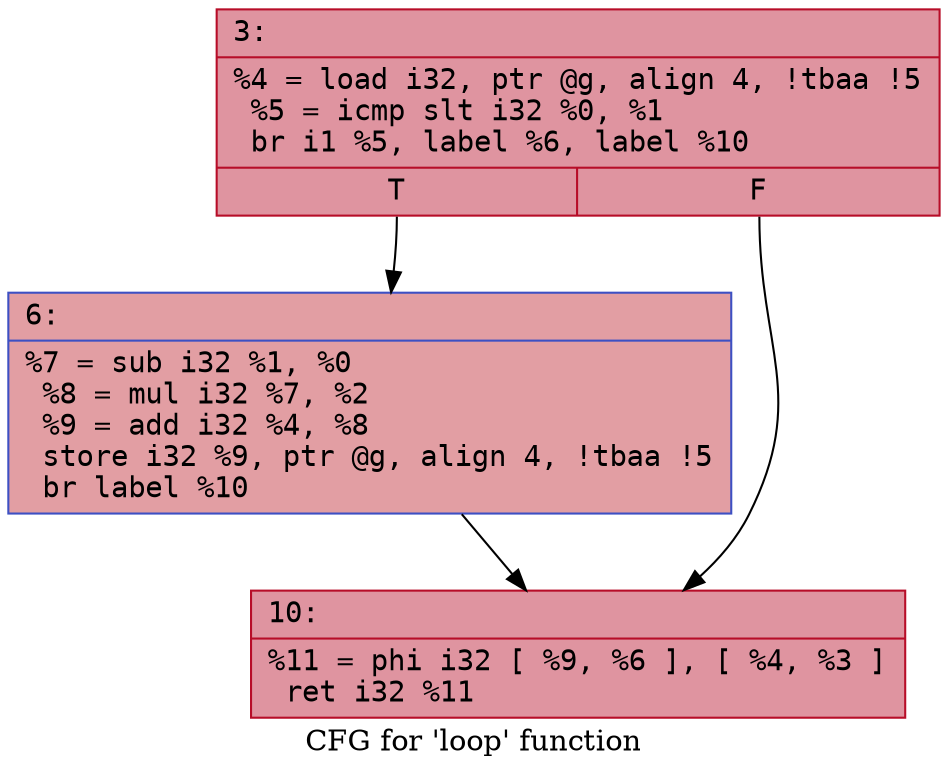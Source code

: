 digraph "CFG for 'loop' function" {
	label="CFG for 'loop' function";

	Node0x55a1781cc120 [shape=record,color="#b70d28ff", style=filled, fillcolor="#b70d2870" fontname="Courier",label="{3:\l|  %4 = load i32, ptr @g, align 4, !tbaa !5\l  %5 = icmp slt i32 %0, %1\l  br i1 %5, label %6, label %10\l|{<s0>T|<s1>F}}"];
	Node0x55a1781cc120:s0 -> Node0x55a1781cc270[tooltip="3 -> 6\nProbability 50.00%" ];
	Node0x55a1781cc120:s1 -> Node0x55a1781cc2c0[tooltip="3 -> 10\nProbability 50.00%" ];
	Node0x55a1781cc270 [shape=record,color="#3d50c3ff", style=filled, fillcolor="#be242e70" fontname="Courier",label="{6:\l|  %7 = sub i32 %1, %0\l  %8 = mul i32 %7, %2\l  %9 = add i32 %4, %8\l  store i32 %9, ptr @g, align 4, !tbaa !5\l  br label %10\l}"];
	Node0x55a1781cc270 -> Node0x55a1781cc2c0[tooltip="6 -> 10\nProbability 100.00%" ];
	Node0x55a1781cc2c0 [shape=record,color="#b70d28ff", style=filled, fillcolor="#b70d2870" fontname="Courier",label="{10:\l|  %11 = phi i32 [ %9, %6 ], [ %4, %3 ]\l  ret i32 %11\l}"];
}
